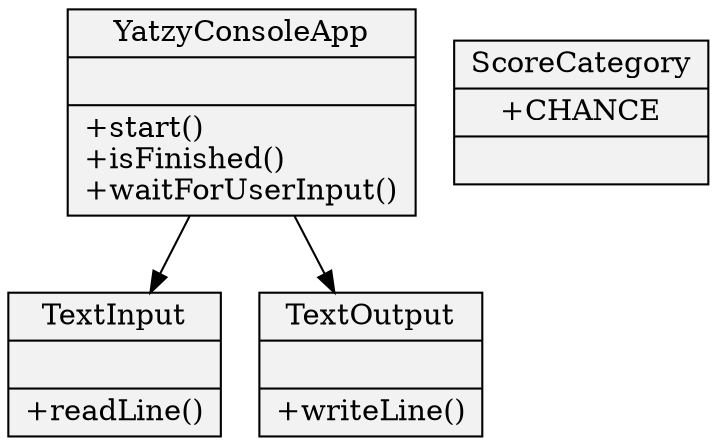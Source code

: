 digraph walking_skeleton_refactored {
size="5,5"
node[shape=record,style=filled,fillcolor=gray95]

1[label = "{YatzyConsoleApp||+start()\l+isFinished()\l+waitForUserInput()}"]
2[label = "{TextInput||+readLine()}"]
3[label = "{TextOutput||+writeLine()}"]
4[label = "{ScoreCategory|+CHANCE|}"]

1->2
1->3
}
